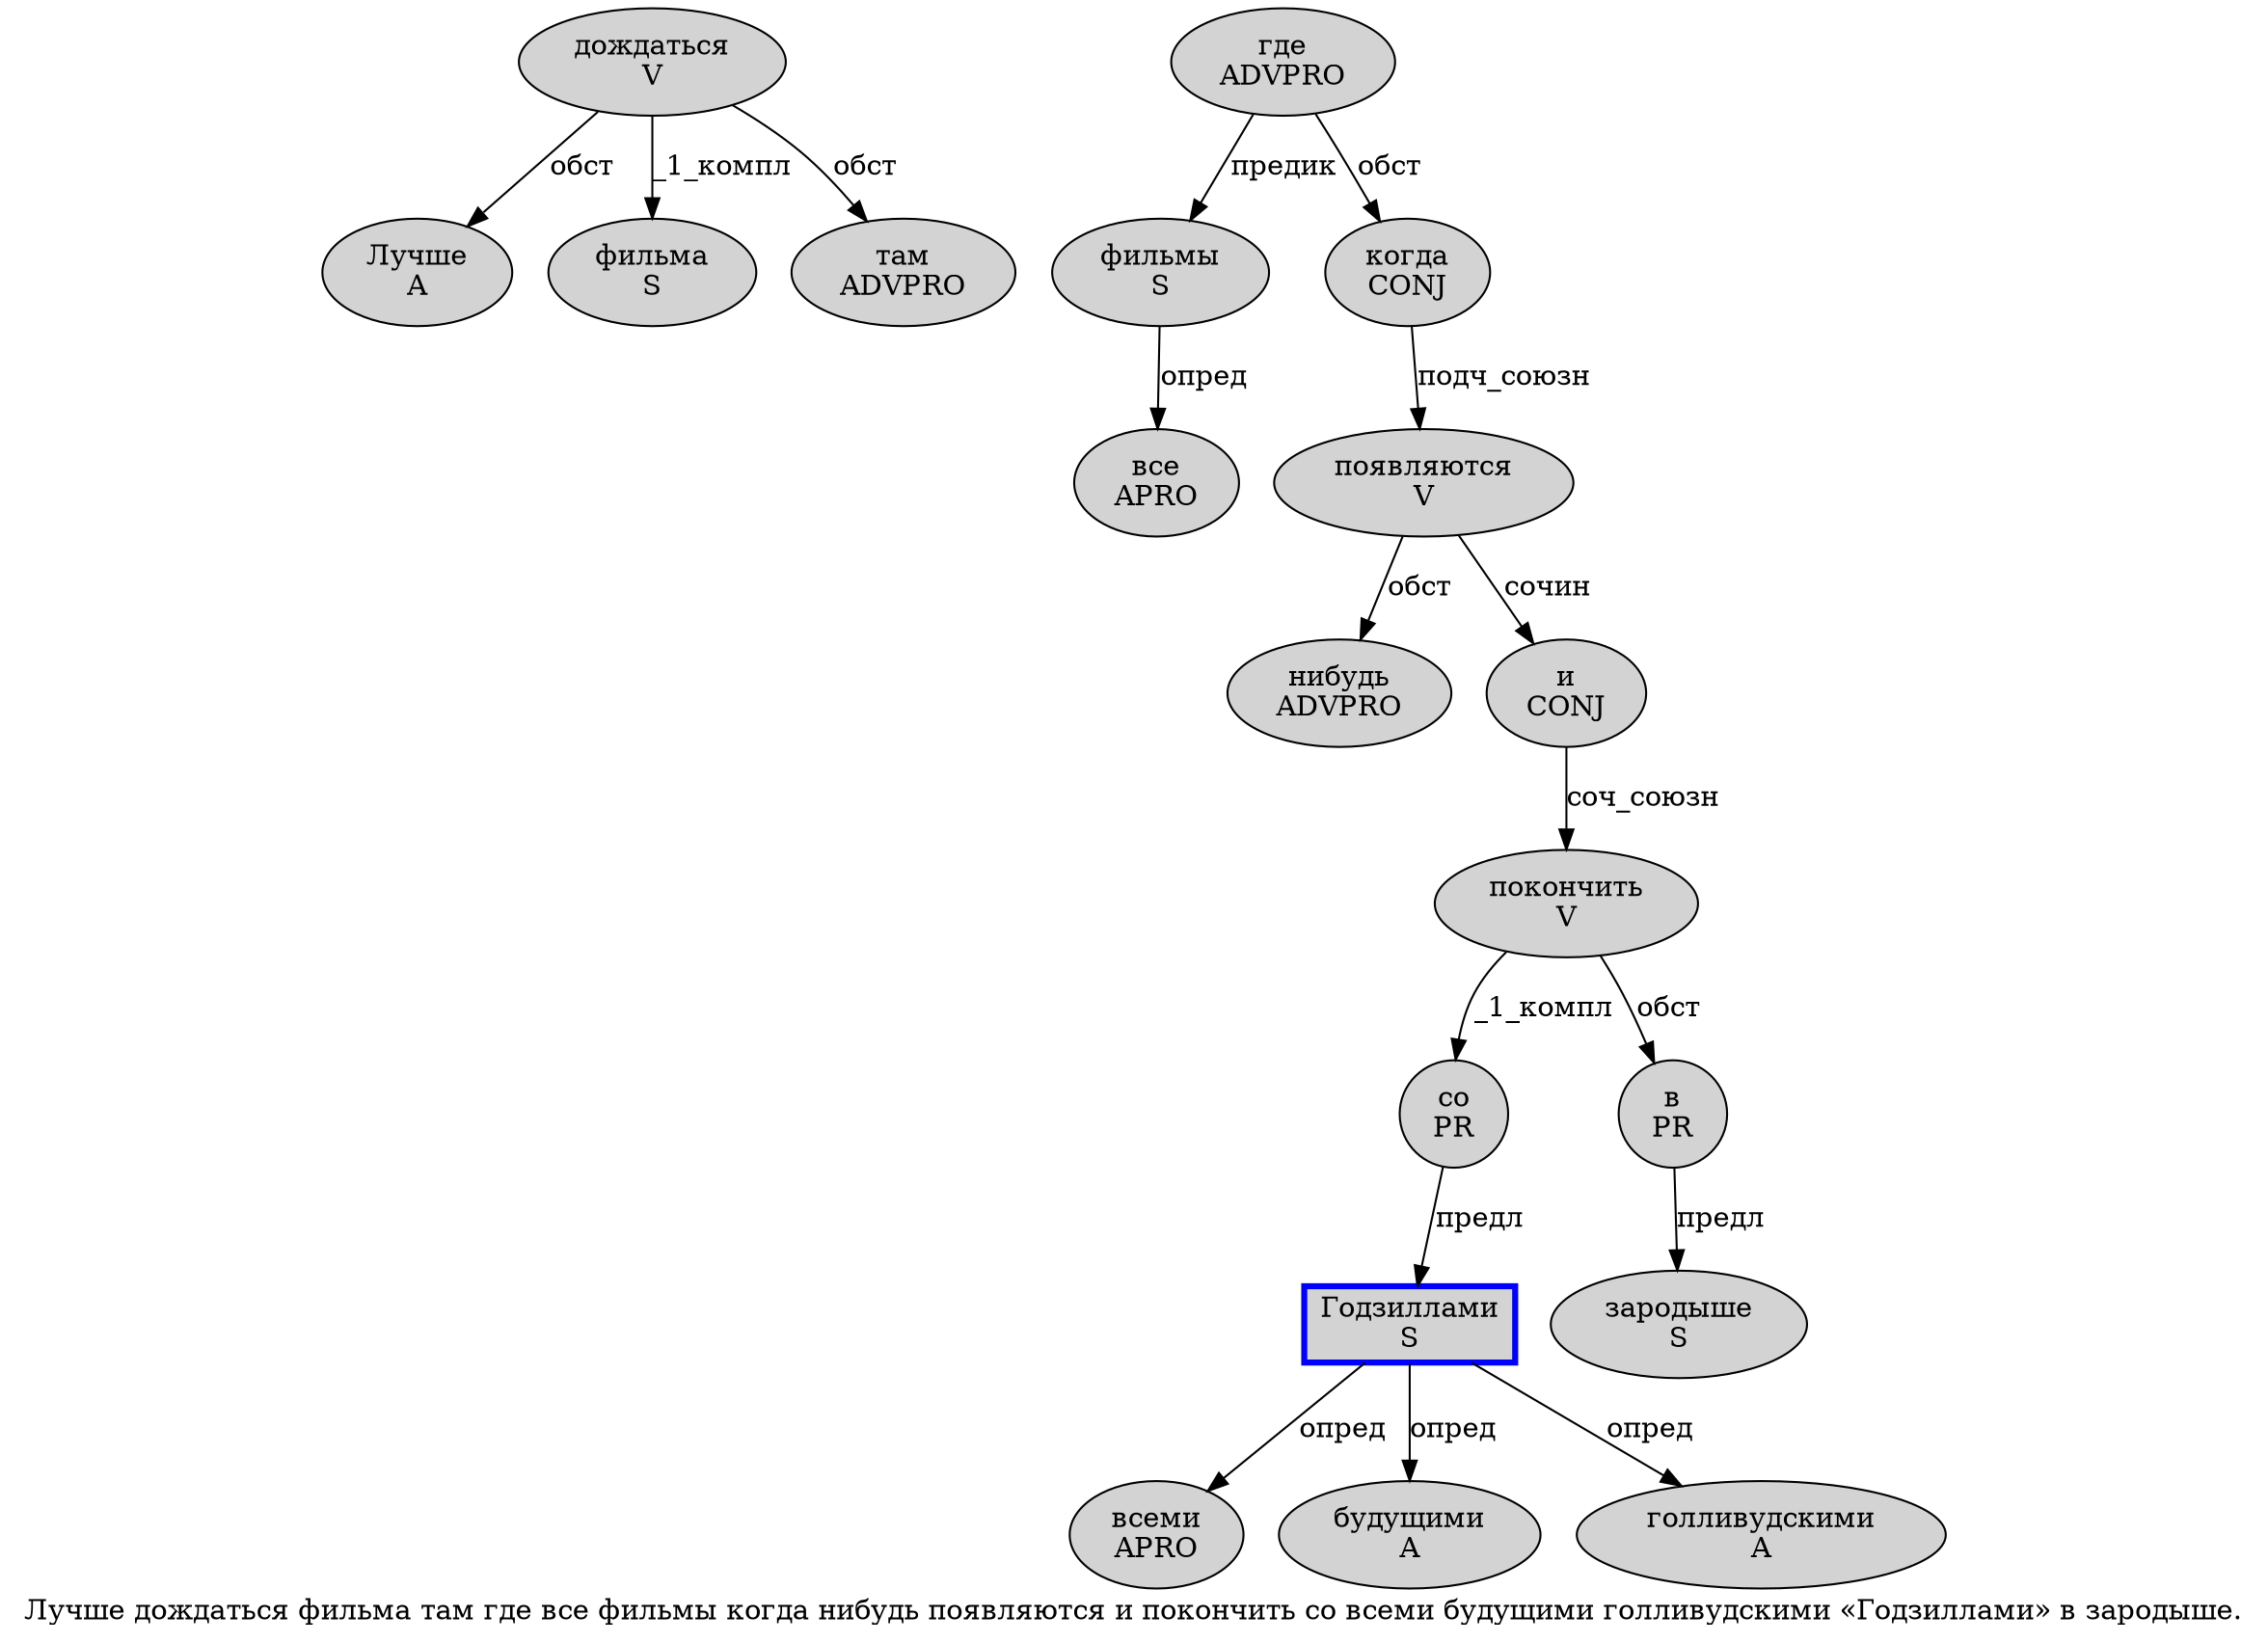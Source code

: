 digraph SENTENCE_4571 {
	graph [label="Лучше дождаться фильма там где все фильмы когда нибудь появляются и покончить со всеми будущими голливудскими «Годзиллами» в зародыше."]
	node [style=filled]
		0 [label="Лучше
A" color="" fillcolor=lightgray penwidth=1 shape=ellipse]
		1 [label="дождаться
V" color="" fillcolor=lightgray penwidth=1 shape=ellipse]
		2 [label="фильма
S" color="" fillcolor=lightgray penwidth=1 shape=ellipse]
		3 [label="там
ADVPRO" color="" fillcolor=lightgray penwidth=1 shape=ellipse]
		4 [label="где
ADVPRO" color="" fillcolor=lightgray penwidth=1 shape=ellipse]
		5 [label="все
APRO" color="" fillcolor=lightgray penwidth=1 shape=ellipse]
		6 [label="фильмы
S" color="" fillcolor=lightgray penwidth=1 shape=ellipse]
		7 [label="когда
CONJ" color="" fillcolor=lightgray penwidth=1 shape=ellipse]
		8 [label="нибудь
ADVPRO" color="" fillcolor=lightgray penwidth=1 shape=ellipse]
		9 [label="появляются
V" color="" fillcolor=lightgray penwidth=1 shape=ellipse]
		10 [label="и
CONJ" color="" fillcolor=lightgray penwidth=1 shape=ellipse]
		11 [label="покончить
V" color="" fillcolor=lightgray penwidth=1 shape=ellipse]
		12 [label="со
PR" color="" fillcolor=lightgray penwidth=1 shape=ellipse]
		13 [label="всеми
APRO" color="" fillcolor=lightgray penwidth=1 shape=ellipse]
		14 [label="будущими
A" color="" fillcolor=lightgray penwidth=1 shape=ellipse]
		15 [label="голливудскими
A" color="" fillcolor=lightgray penwidth=1 shape=ellipse]
		17 [label="Годзиллами
S" color=blue fillcolor=lightgray penwidth=3 shape=box]
		19 [label="в
PR" color="" fillcolor=lightgray penwidth=1 shape=ellipse]
		20 [label="зародыше
S" color="" fillcolor=lightgray penwidth=1 shape=ellipse]
			9 -> 8 [label="обст"]
			9 -> 10 [label="сочин"]
			11 -> 12 [label="_1_компл"]
			11 -> 19 [label="обст"]
			19 -> 20 [label="предл"]
			7 -> 9 [label="подч_союзн"]
			10 -> 11 [label="соч_союзн"]
			1 -> 0 [label="обст"]
			1 -> 2 [label="_1_компл"]
			1 -> 3 [label="обст"]
			17 -> 13 [label="опред"]
			17 -> 14 [label="опред"]
			17 -> 15 [label="опред"]
			6 -> 5 [label="опред"]
			4 -> 6 [label="предик"]
			4 -> 7 [label="обст"]
			12 -> 17 [label="предл"]
}